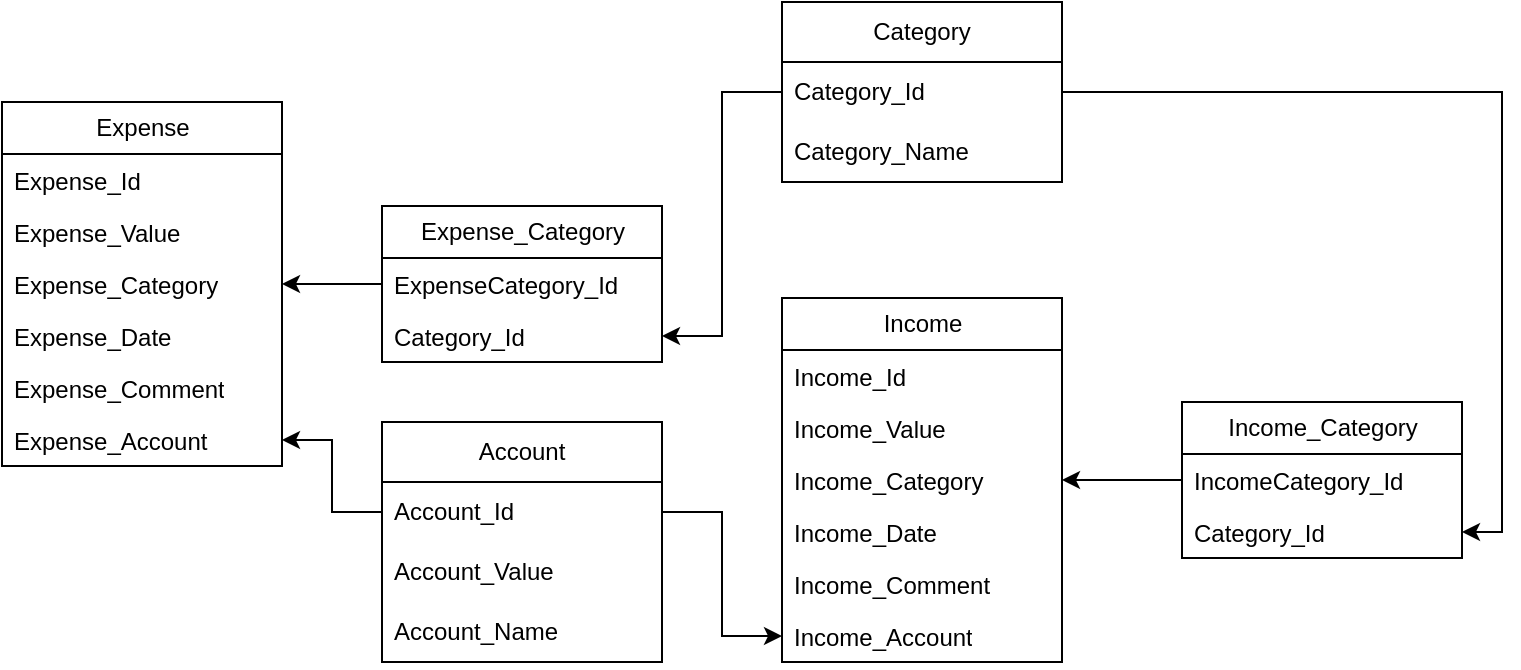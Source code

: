 <mxfile version="22.1.16" type="device">
  <diagram name="Страница — 1" id="GvuLsVBE1cR00wFWaVCT">
    <mxGraphModel dx="1114" dy="664" grid="1" gridSize="10" guides="1" tooltips="1" connect="1" arrows="1" fold="1" page="1" pageScale="1" pageWidth="827" pageHeight="1169" math="0" shadow="0">
      <root>
        <mxCell id="0" />
        <mxCell id="1" parent="0" />
        <mxCell id="UjB9GOmlT2vkZQ9KyPzw-1" value="Expense" style="swimlane;fontStyle=0;childLayout=stackLayout;horizontal=1;startSize=26;fillColor=none;horizontalStack=0;resizeParent=1;resizeParentMax=0;resizeLast=0;collapsible=1;marginBottom=0;html=1;" parent="1" vertex="1">
          <mxGeometry x="50" y="280" width="140" height="182" as="geometry" />
        </mxCell>
        <mxCell id="UjB9GOmlT2vkZQ9KyPzw-2" value="Expense_Id" style="text;strokeColor=none;fillColor=none;align=left;verticalAlign=top;spacingLeft=4;spacingRight=4;overflow=hidden;rotatable=0;points=[[0,0.5],[1,0.5]];portConstraint=eastwest;whiteSpace=wrap;html=1;" parent="UjB9GOmlT2vkZQ9KyPzw-1" vertex="1">
          <mxGeometry y="26" width="140" height="26" as="geometry" />
        </mxCell>
        <mxCell id="UjB9GOmlT2vkZQ9KyPzw-3" value="Expense_Value" style="text;strokeColor=none;fillColor=none;align=left;verticalAlign=top;spacingLeft=4;spacingRight=4;overflow=hidden;rotatable=0;points=[[0,0.5],[1,0.5]];portConstraint=eastwest;whiteSpace=wrap;html=1;" parent="UjB9GOmlT2vkZQ9KyPzw-1" vertex="1">
          <mxGeometry y="52" width="140" height="26" as="geometry" />
        </mxCell>
        <mxCell id="UjB9GOmlT2vkZQ9KyPzw-4" value="Expense_Category" style="text;strokeColor=none;fillColor=none;align=left;verticalAlign=top;spacingLeft=4;spacingRight=4;overflow=hidden;rotatable=0;points=[[0,0.5],[1,0.5]];portConstraint=eastwest;whiteSpace=wrap;html=1;" parent="UjB9GOmlT2vkZQ9KyPzw-1" vertex="1">
          <mxGeometry y="78" width="140" height="26" as="geometry" />
        </mxCell>
        <mxCell id="UjB9GOmlT2vkZQ9KyPzw-5" value="Expense_Date" style="text;strokeColor=none;fillColor=none;align=left;verticalAlign=top;spacingLeft=4;spacingRight=4;overflow=hidden;rotatable=0;points=[[0,0.5],[1,0.5]];portConstraint=eastwest;whiteSpace=wrap;html=1;" parent="UjB9GOmlT2vkZQ9KyPzw-1" vertex="1">
          <mxGeometry y="104" width="140" height="26" as="geometry" />
        </mxCell>
        <mxCell id="UjB9GOmlT2vkZQ9KyPzw-6" value="Expense_Comment" style="text;strokeColor=none;fillColor=none;align=left;verticalAlign=top;spacingLeft=4;spacingRight=4;overflow=hidden;rotatable=0;points=[[0,0.5],[1,0.5]];portConstraint=eastwest;whiteSpace=wrap;html=1;" parent="UjB9GOmlT2vkZQ9KyPzw-1" vertex="1">
          <mxGeometry y="130" width="140" height="26" as="geometry" />
        </mxCell>
        <mxCell id="k95FbAa75jnw_503b0_8-5" value="Expense_Account" style="text;strokeColor=none;fillColor=none;align=left;verticalAlign=top;spacingLeft=4;spacingRight=4;overflow=hidden;rotatable=0;points=[[0,0.5],[1,0.5]];portConstraint=eastwest;whiteSpace=wrap;html=1;" vertex="1" parent="UjB9GOmlT2vkZQ9KyPzw-1">
          <mxGeometry y="156" width="140" height="26" as="geometry" />
        </mxCell>
        <mxCell id="UjB9GOmlT2vkZQ9KyPzw-7" value="Expense_Category" style="swimlane;fontStyle=0;childLayout=stackLayout;horizontal=1;startSize=26;fillColor=none;horizontalStack=0;resizeParent=1;resizeParentMax=0;resizeLast=0;collapsible=1;marginBottom=0;html=1;" parent="1" vertex="1">
          <mxGeometry x="240" y="332" width="140" height="78" as="geometry" />
        </mxCell>
        <mxCell id="UjB9GOmlT2vkZQ9KyPzw-8" value="ExpenseCategory_Id" style="text;strokeColor=none;fillColor=none;align=left;verticalAlign=top;spacingLeft=4;spacingRight=4;overflow=hidden;rotatable=0;points=[[0,0.5],[1,0.5]];portConstraint=eastwest;whiteSpace=wrap;html=1;" parent="UjB9GOmlT2vkZQ9KyPzw-7" vertex="1">
          <mxGeometry y="26" width="140" height="26" as="geometry" />
        </mxCell>
        <mxCell id="UjB9GOmlT2vkZQ9KyPzw-9" value="Category_Id" style="text;strokeColor=none;fillColor=none;align=left;verticalAlign=top;spacingLeft=4;spacingRight=4;overflow=hidden;rotatable=0;points=[[0,0.5],[1,0.5]];portConstraint=eastwest;whiteSpace=wrap;html=1;" parent="UjB9GOmlT2vkZQ9KyPzw-7" vertex="1">
          <mxGeometry y="52" width="140" height="26" as="geometry" />
        </mxCell>
        <mxCell id="UjB9GOmlT2vkZQ9KyPzw-11" style="edgeStyle=orthogonalEdgeStyle;rounded=0;orthogonalLoop=1;jettySize=auto;html=1;exitX=0;exitY=0.5;exitDx=0;exitDy=0;entryX=1;entryY=0.5;entryDx=0;entryDy=0;" parent="1" source="UjB9GOmlT2vkZQ9KyPzw-8" target="UjB9GOmlT2vkZQ9KyPzw-4" edge="1">
          <mxGeometry relative="1" as="geometry" />
        </mxCell>
        <mxCell id="UjB9GOmlT2vkZQ9KyPzw-12" value="Income" style="swimlane;fontStyle=0;childLayout=stackLayout;horizontal=1;startSize=26;fillColor=none;horizontalStack=0;resizeParent=1;resizeParentMax=0;resizeLast=0;collapsible=1;marginBottom=0;html=1;" parent="1" vertex="1">
          <mxGeometry x="440" y="378" width="140" height="182" as="geometry" />
        </mxCell>
        <mxCell id="UjB9GOmlT2vkZQ9KyPzw-13" value="Income_Id" style="text;strokeColor=none;fillColor=none;align=left;verticalAlign=top;spacingLeft=4;spacingRight=4;overflow=hidden;rotatable=0;points=[[0,0.5],[1,0.5]];portConstraint=eastwest;whiteSpace=wrap;html=1;" parent="UjB9GOmlT2vkZQ9KyPzw-12" vertex="1">
          <mxGeometry y="26" width="140" height="26" as="geometry" />
        </mxCell>
        <mxCell id="UjB9GOmlT2vkZQ9KyPzw-14" value="Income_Value" style="text;strokeColor=none;fillColor=none;align=left;verticalAlign=top;spacingLeft=4;spacingRight=4;overflow=hidden;rotatable=0;points=[[0,0.5],[1,0.5]];portConstraint=eastwest;whiteSpace=wrap;html=1;" parent="UjB9GOmlT2vkZQ9KyPzw-12" vertex="1">
          <mxGeometry y="52" width="140" height="26" as="geometry" />
        </mxCell>
        <mxCell id="UjB9GOmlT2vkZQ9KyPzw-15" value="Income_Category" style="text;strokeColor=none;fillColor=none;align=left;verticalAlign=top;spacingLeft=4;spacingRight=4;overflow=hidden;rotatable=0;points=[[0,0.5],[1,0.5]];portConstraint=eastwest;whiteSpace=wrap;html=1;" parent="UjB9GOmlT2vkZQ9KyPzw-12" vertex="1">
          <mxGeometry y="78" width="140" height="26" as="geometry" />
        </mxCell>
        <mxCell id="UjB9GOmlT2vkZQ9KyPzw-16" value="Income_Date" style="text;strokeColor=none;fillColor=none;align=left;verticalAlign=top;spacingLeft=4;spacingRight=4;overflow=hidden;rotatable=0;points=[[0,0.5],[1,0.5]];portConstraint=eastwest;whiteSpace=wrap;html=1;" parent="UjB9GOmlT2vkZQ9KyPzw-12" vertex="1">
          <mxGeometry y="104" width="140" height="26" as="geometry" />
        </mxCell>
        <mxCell id="UjB9GOmlT2vkZQ9KyPzw-17" value="Income_Comment" style="text;strokeColor=none;fillColor=none;align=left;verticalAlign=top;spacingLeft=4;spacingRight=4;overflow=hidden;rotatable=0;points=[[0,0.5],[1,0.5]];portConstraint=eastwest;whiteSpace=wrap;html=1;" parent="UjB9GOmlT2vkZQ9KyPzw-12" vertex="1">
          <mxGeometry y="130" width="140" height="26" as="geometry" />
        </mxCell>
        <mxCell id="k95FbAa75jnw_503b0_8-6" value="Income_Account" style="text;strokeColor=none;fillColor=none;align=left;verticalAlign=top;spacingLeft=4;spacingRight=4;overflow=hidden;rotatable=0;points=[[0,0.5],[1,0.5]];portConstraint=eastwest;whiteSpace=wrap;html=1;" vertex="1" parent="UjB9GOmlT2vkZQ9KyPzw-12">
          <mxGeometry y="156" width="140" height="26" as="geometry" />
        </mxCell>
        <mxCell id="UjB9GOmlT2vkZQ9KyPzw-18" value="Income_Category" style="swimlane;fontStyle=0;childLayout=stackLayout;horizontal=1;startSize=26;fillColor=none;horizontalStack=0;resizeParent=1;resizeParentMax=0;resizeLast=0;collapsible=1;marginBottom=0;html=1;" parent="1" vertex="1">
          <mxGeometry x="640" y="430" width="140" height="78" as="geometry" />
        </mxCell>
        <mxCell id="UjB9GOmlT2vkZQ9KyPzw-19" value="IncomeCategory_Id" style="text;strokeColor=none;fillColor=none;align=left;verticalAlign=top;spacingLeft=4;spacingRight=4;overflow=hidden;rotatable=0;points=[[0,0.5],[1,0.5]];portConstraint=eastwest;whiteSpace=wrap;html=1;" parent="UjB9GOmlT2vkZQ9KyPzw-18" vertex="1">
          <mxGeometry y="26" width="140" height="26" as="geometry" />
        </mxCell>
        <mxCell id="UjB9GOmlT2vkZQ9KyPzw-20" value="Category_Id" style="text;strokeColor=none;fillColor=none;align=left;verticalAlign=top;spacingLeft=4;spacingRight=4;overflow=hidden;rotatable=0;points=[[0,0.5],[1,0.5]];portConstraint=eastwest;whiteSpace=wrap;html=1;" parent="UjB9GOmlT2vkZQ9KyPzw-18" vertex="1">
          <mxGeometry y="52" width="140" height="26" as="geometry" />
        </mxCell>
        <mxCell id="UjB9GOmlT2vkZQ9KyPzw-21" style="edgeStyle=orthogonalEdgeStyle;rounded=0;orthogonalLoop=1;jettySize=auto;html=1;exitX=0;exitY=0.5;exitDx=0;exitDy=0;entryX=1;entryY=0.5;entryDx=0;entryDy=0;" parent="1" source="UjB9GOmlT2vkZQ9KyPzw-19" target="UjB9GOmlT2vkZQ9KyPzw-15" edge="1">
          <mxGeometry relative="1" as="geometry" />
        </mxCell>
        <mxCell id="k95FbAa75jnw_503b0_8-1" value="Account" style="swimlane;fontStyle=0;childLayout=stackLayout;horizontal=1;startSize=30;horizontalStack=0;resizeParent=1;resizeParentMax=0;resizeLast=0;collapsible=1;marginBottom=0;whiteSpace=wrap;html=1;" vertex="1" parent="1">
          <mxGeometry x="240" y="440" width="140" height="120" as="geometry" />
        </mxCell>
        <mxCell id="k95FbAa75jnw_503b0_8-2" value="Account_Id" style="text;strokeColor=none;fillColor=none;align=left;verticalAlign=middle;spacingLeft=4;spacingRight=4;overflow=hidden;points=[[0,0.5],[1,0.5]];portConstraint=eastwest;rotatable=0;whiteSpace=wrap;html=1;" vertex="1" parent="k95FbAa75jnw_503b0_8-1">
          <mxGeometry y="30" width="140" height="30" as="geometry" />
        </mxCell>
        <mxCell id="k95FbAa75jnw_503b0_8-3" value="Account_Value" style="text;strokeColor=none;fillColor=none;align=left;verticalAlign=middle;spacingLeft=4;spacingRight=4;overflow=hidden;points=[[0,0.5],[1,0.5]];portConstraint=eastwest;rotatable=0;whiteSpace=wrap;html=1;" vertex="1" parent="k95FbAa75jnw_503b0_8-1">
          <mxGeometry y="60" width="140" height="30" as="geometry" />
        </mxCell>
        <mxCell id="k95FbAa75jnw_503b0_8-4" value="Account_Name" style="text;strokeColor=none;fillColor=none;align=left;verticalAlign=middle;spacingLeft=4;spacingRight=4;overflow=hidden;points=[[0,0.5],[1,0.5]];portConstraint=eastwest;rotatable=0;whiteSpace=wrap;html=1;" vertex="1" parent="k95FbAa75jnw_503b0_8-1">
          <mxGeometry y="90" width="140" height="30" as="geometry" />
        </mxCell>
        <mxCell id="k95FbAa75jnw_503b0_8-7" style="edgeStyle=orthogonalEdgeStyle;rounded=0;orthogonalLoop=1;jettySize=auto;html=1;exitX=0;exitY=0.5;exitDx=0;exitDy=0;entryX=1;entryY=0.5;entryDx=0;entryDy=0;" edge="1" parent="1" source="k95FbAa75jnw_503b0_8-2" target="k95FbAa75jnw_503b0_8-5">
          <mxGeometry relative="1" as="geometry" />
        </mxCell>
        <mxCell id="k95FbAa75jnw_503b0_8-8" style="edgeStyle=orthogonalEdgeStyle;rounded=0;orthogonalLoop=1;jettySize=auto;html=1;exitX=1;exitY=0.5;exitDx=0;exitDy=0;entryX=0;entryY=0.5;entryDx=0;entryDy=0;" edge="1" parent="1" source="k95FbAa75jnw_503b0_8-2" target="k95FbAa75jnw_503b0_8-6">
          <mxGeometry relative="1" as="geometry" />
        </mxCell>
        <mxCell id="k95FbAa75jnw_503b0_8-9" value="Category" style="swimlane;fontStyle=0;childLayout=stackLayout;horizontal=1;startSize=30;horizontalStack=0;resizeParent=1;resizeParentMax=0;resizeLast=0;collapsible=1;marginBottom=0;whiteSpace=wrap;html=1;" vertex="1" parent="1">
          <mxGeometry x="440" y="230" width="140" height="90" as="geometry" />
        </mxCell>
        <mxCell id="k95FbAa75jnw_503b0_8-10" value="Category_Id" style="text;strokeColor=none;fillColor=none;align=left;verticalAlign=middle;spacingLeft=4;spacingRight=4;overflow=hidden;points=[[0,0.5],[1,0.5]];portConstraint=eastwest;rotatable=0;whiteSpace=wrap;html=1;" vertex="1" parent="k95FbAa75jnw_503b0_8-9">
          <mxGeometry y="30" width="140" height="30" as="geometry" />
        </mxCell>
        <mxCell id="k95FbAa75jnw_503b0_8-11" value="Category_Name" style="text;strokeColor=none;fillColor=none;align=left;verticalAlign=middle;spacingLeft=4;spacingRight=4;overflow=hidden;points=[[0,0.5],[1,0.5]];portConstraint=eastwest;rotatable=0;whiteSpace=wrap;html=1;" vertex="1" parent="k95FbAa75jnw_503b0_8-9">
          <mxGeometry y="60" width="140" height="30" as="geometry" />
        </mxCell>
        <mxCell id="k95FbAa75jnw_503b0_8-13" style="edgeStyle=orthogonalEdgeStyle;rounded=0;orthogonalLoop=1;jettySize=auto;html=1;exitX=0;exitY=0.5;exitDx=0;exitDy=0;entryX=1;entryY=0.5;entryDx=0;entryDy=0;" edge="1" parent="1" source="k95FbAa75jnw_503b0_8-10" target="UjB9GOmlT2vkZQ9KyPzw-9">
          <mxGeometry relative="1" as="geometry" />
        </mxCell>
        <mxCell id="k95FbAa75jnw_503b0_8-14" style="edgeStyle=orthogonalEdgeStyle;rounded=0;orthogonalLoop=1;jettySize=auto;html=1;exitX=1;exitY=0.5;exitDx=0;exitDy=0;entryX=1;entryY=0.5;entryDx=0;entryDy=0;" edge="1" parent="1" source="k95FbAa75jnw_503b0_8-10" target="UjB9GOmlT2vkZQ9KyPzw-20">
          <mxGeometry relative="1" as="geometry" />
        </mxCell>
      </root>
    </mxGraphModel>
  </diagram>
</mxfile>
